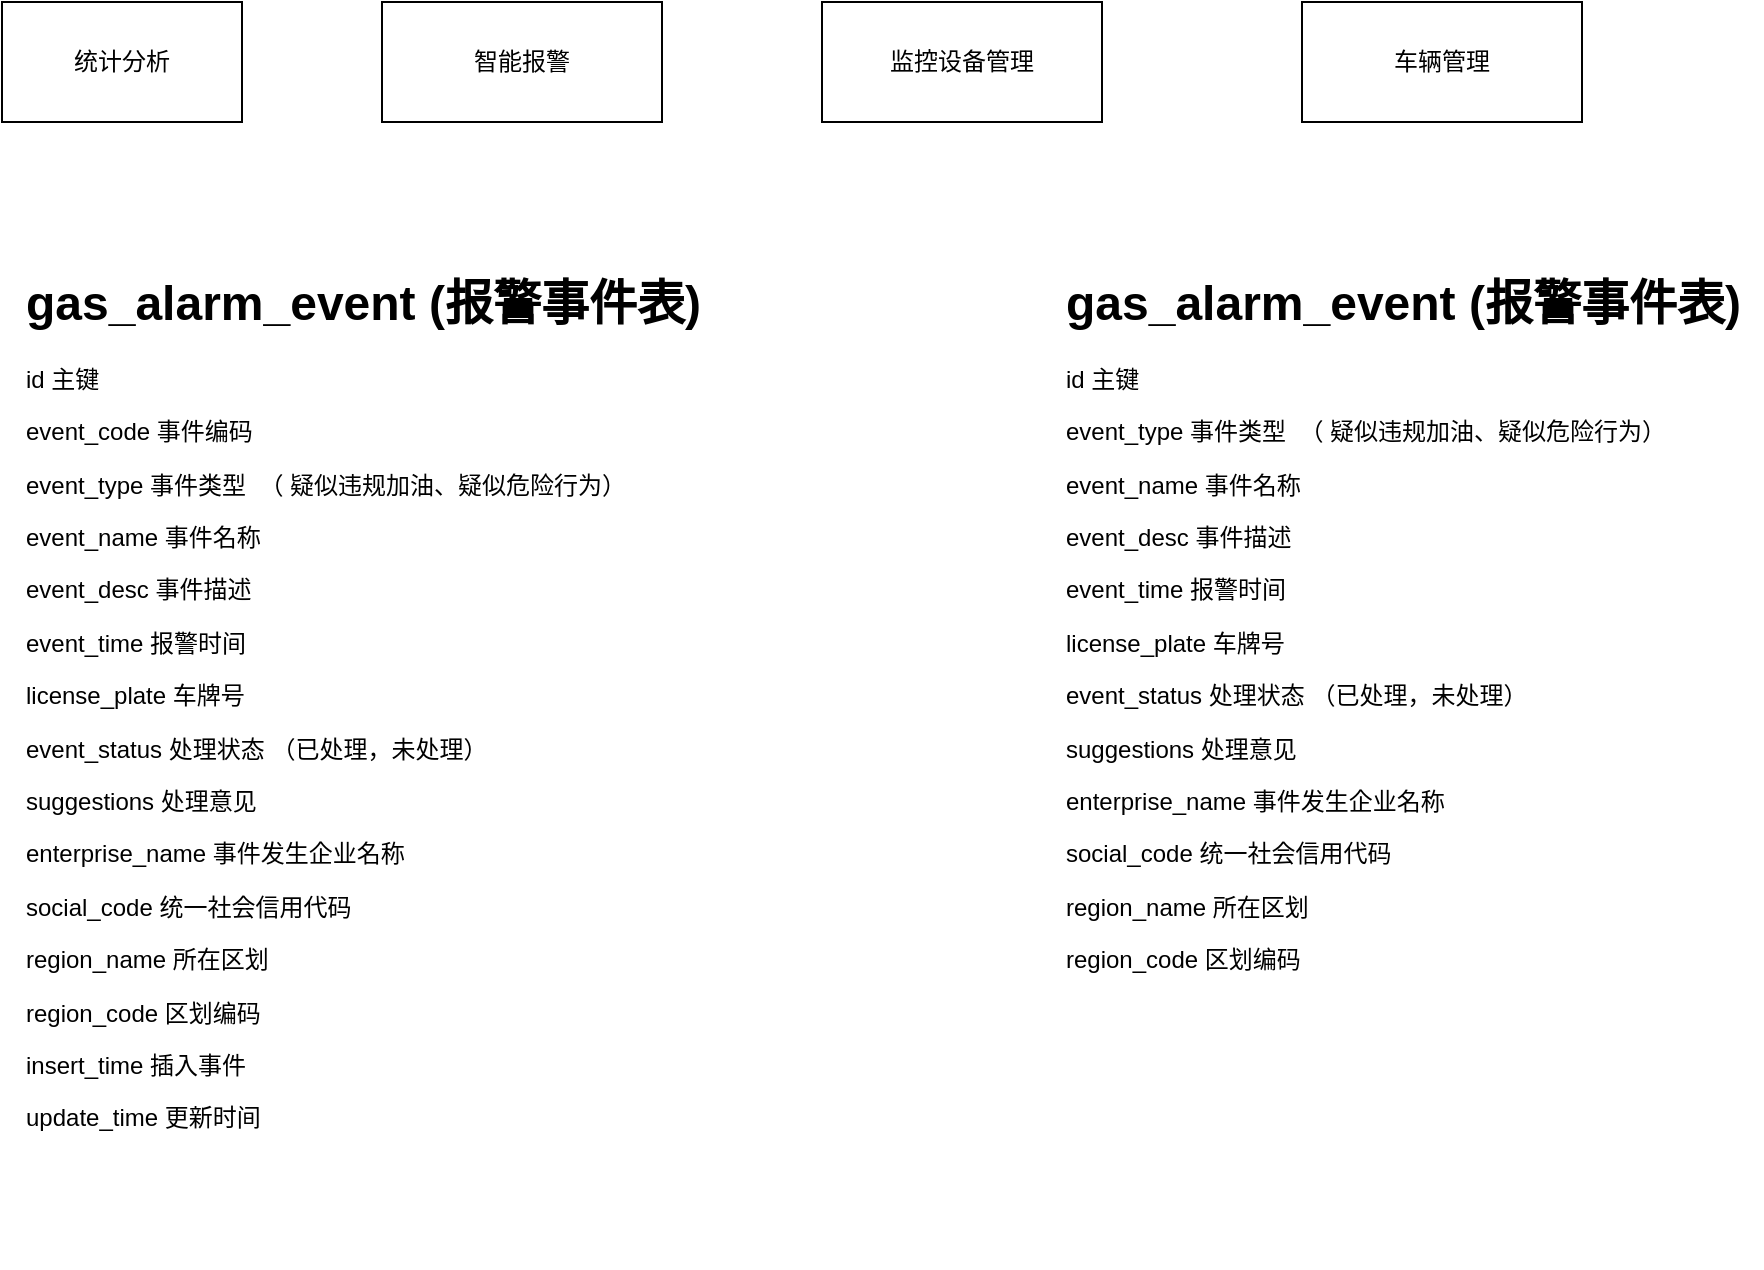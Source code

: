 <mxfile version="24.8.3">
  <diagram name="第 1 页" id="_j8SG0h4inEPPCGQsDBm">
    <mxGraphModel dx="1877" dy="530" grid="1" gridSize="10" guides="1" tooltips="1" connect="1" arrows="1" fold="1" page="1" pageScale="1" pageWidth="827" pageHeight="1169" math="0" shadow="0">
      <root>
        <mxCell id="0" />
        <mxCell id="1" parent="0" />
        <mxCell id="_yOfTFyX-mAh6RiMs5uK-1" value="智能报警" style="rounded=0;whiteSpace=wrap;html=1;" vertex="1" parent="1">
          <mxGeometry x="120" y="70" width="140" height="60" as="geometry" />
        </mxCell>
        <mxCell id="_yOfTFyX-mAh6RiMs5uK-2" value="车辆管理" style="rounded=0;whiteSpace=wrap;html=1;" vertex="1" parent="1">
          <mxGeometry x="580" y="70" width="140" height="60" as="geometry" />
        </mxCell>
        <mxCell id="_yOfTFyX-mAh6RiMs5uK-3" value="监控设备管理" style="rounded=0;whiteSpace=wrap;html=1;" vertex="1" parent="1">
          <mxGeometry x="340" y="70" width="140" height="60" as="geometry" />
        </mxCell>
        <mxCell id="_yOfTFyX-mAh6RiMs5uK-4" value="统计分析" style="rounded=0;whiteSpace=wrap;html=1;" vertex="1" parent="1">
          <mxGeometry x="-70" y="70" width="120" height="60" as="geometry" />
        </mxCell>
        <mxCell id="_yOfTFyX-mAh6RiMs5uK-5" style="edgeStyle=orthogonalEdgeStyle;rounded=0;orthogonalLoop=1;jettySize=auto;html=1;exitX=0.5;exitY=1;exitDx=0;exitDy=0;" edge="1" parent="1" source="_yOfTFyX-mAh6RiMs5uK-2" target="_yOfTFyX-mAh6RiMs5uK-2">
          <mxGeometry relative="1" as="geometry" />
        </mxCell>
        <mxCell id="_yOfTFyX-mAh6RiMs5uK-7" value="&lt;h1 style=&quot;margin-top: 0px;&quot;&gt;gas_alarm_event (报警事件表)&lt;/h1&gt;&lt;p&gt;id 主键&lt;/p&gt;&lt;p&gt;event_code 事件编码&lt;/p&gt;&lt;p&gt;event_type 事件类型&amp;nbsp; （ 疑似违规加油、疑似危险行为）&lt;/p&gt;&lt;p&gt;event_name 事件名称&lt;/p&gt;&lt;p&gt;event_desc 事件描述&lt;/p&gt;&lt;p&gt;event_time 报警时间&lt;/p&gt;&lt;p&gt;license_plate 车牌号&lt;/p&gt;&lt;p&gt;event_status 处理状态 （已处理，未处理）&lt;/p&gt;&lt;p&gt;suggestions 处理意见&lt;/p&gt;&lt;p&gt;enterprise_name 事件发生企业名称&lt;/p&gt;&lt;p&gt;social_code 统一社会信用代码&lt;/p&gt;&lt;p&gt;region_name 所在区划&lt;/p&gt;&lt;p&gt;region_code 区划编码&lt;/p&gt;&lt;p&gt;insert_time 插入事件&lt;/p&gt;&lt;p&gt;update_time 更新时间&lt;/p&gt;&lt;p&gt;&lt;br&gt;&lt;/p&gt;&lt;p&gt;&lt;br&gt;&lt;/p&gt;&lt;p&gt;&lt;br&gt;&lt;/p&gt;&lt;p&gt;&lt;br&gt;&lt;/p&gt;&lt;p&gt;&lt;br&gt;&lt;/p&gt;&lt;p&gt;&lt;br&gt;&lt;/p&gt;&lt;p&gt;&lt;br&gt;&lt;/p&gt;&lt;p&gt;&lt;br&gt;&lt;/p&gt;&lt;p&gt;&lt;br&gt;&lt;/p&gt;&lt;p&gt;&lt;br&gt;&lt;/p&gt;&lt;p&gt;&lt;br&gt;&lt;/p&gt;&lt;p&gt;&lt;br&gt;&lt;/p&gt;&lt;p&gt;&lt;br&gt;&lt;/p&gt;&lt;p&gt;&lt;br&gt;&lt;/p&gt;&lt;p&gt;&lt;br&gt;&lt;/p&gt;&lt;p&gt;&lt;br&gt;&lt;/p&gt;&lt;p&gt;&lt;br&gt;&lt;/p&gt;&lt;p&gt;&lt;br&gt;&lt;/p&gt;&lt;p&gt;&lt;br&gt;&lt;/p&gt;&lt;p&gt;&lt;br&gt;&lt;/p&gt;" style="text;html=1;whiteSpace=wrap;overflow=hidden;rounded=0;" vertex="1" parent="1">
          <mxGeometry x="-60" y="200" width="370" height="500" as="geometry" />
        </mxCell>
        <mxCell id="_yOfTFyX-mAh6RiMs5uK-8" value="&lt;h1 style=&quot;margin-top: 0px;&quot;&gt;gas_alarm_event (报警事件表)&lt;/h1&gt;&lt;p&gt;id 主键&lt;/p&gt;&lt;p&gt;event_type 事件类型&amp;nbsp; （ 疑似违规加油、疑似危险行为）&lt;/p&gt;&lt;p&gt;event_name 事件名称&lt;/p&gt;&lt;p&gt;event_desc 事件描述&lt;/p&gt;&lt;p&gt;event_time 报警时间&lt;/p&gt;&lt;p&gt;license_plate 车牌号&lt;/p&gt;&lt;p&gt;event_status 处理状态 （已处理，未处理）&lt;/p&gt;&lt;p&gt;suggestions 处理意见&lt;/p&gt;&lt;p&gt;enterprise_name 事件发生企业名称&lt;/p&gt;&lt;p&gt;social_code 统一社会信用代码&lt;/p&gt;&lt;p&gt;region_name 所在区划&lt;/p&gt;&lt;p&gt;region_code 区划编码&lt;/p&gt;&lt;p&gt;&lt;br&gt;&lt;/p&gt;&lt;p&gt;&lt;br&gt;&lt;/p&gt;&lt;p&gt;&lt;br&gt;&lt;/p&gt;&lt;p&gt;&lt;br&gt;&lt;/p&gt;&lt;p&gt;&lt;br&gt;&lt;/p&gt;&lt;p&gt;&lt;br&gt;&lt;/p&gt;&lt;p&gt;&lt;br&gt;&lt;/p&gt;&lt;p&gt;&lt;br&gt;&lt;/p&gt;&lt;p&gt;&lt;br&gt;&lt;/p&gt;&lt;p&gt;&lt;br&gt;&lt;/p&gt;&lt;p&gt;&lt;br&gt;&lt;/p&gt;&lt;p&gt;&lt;br&gt;&lt;/p&gt;&lt;p&gt;&lt;br&gt;&lt;/p&gt;&lt;p&gt;&lt;br&gt;&lt;/p&gt;" style="text;html=1;whiteSpace=wrap;overflow=hidden;rounded=0;" vertex="1" parent="1">
          <mxGeometry x="460" y="200" width="350" height="460" as="geometry" />
        </mxCell>
      </root>
    </mxGraphModel>
  </diagram>
</mxfile>
